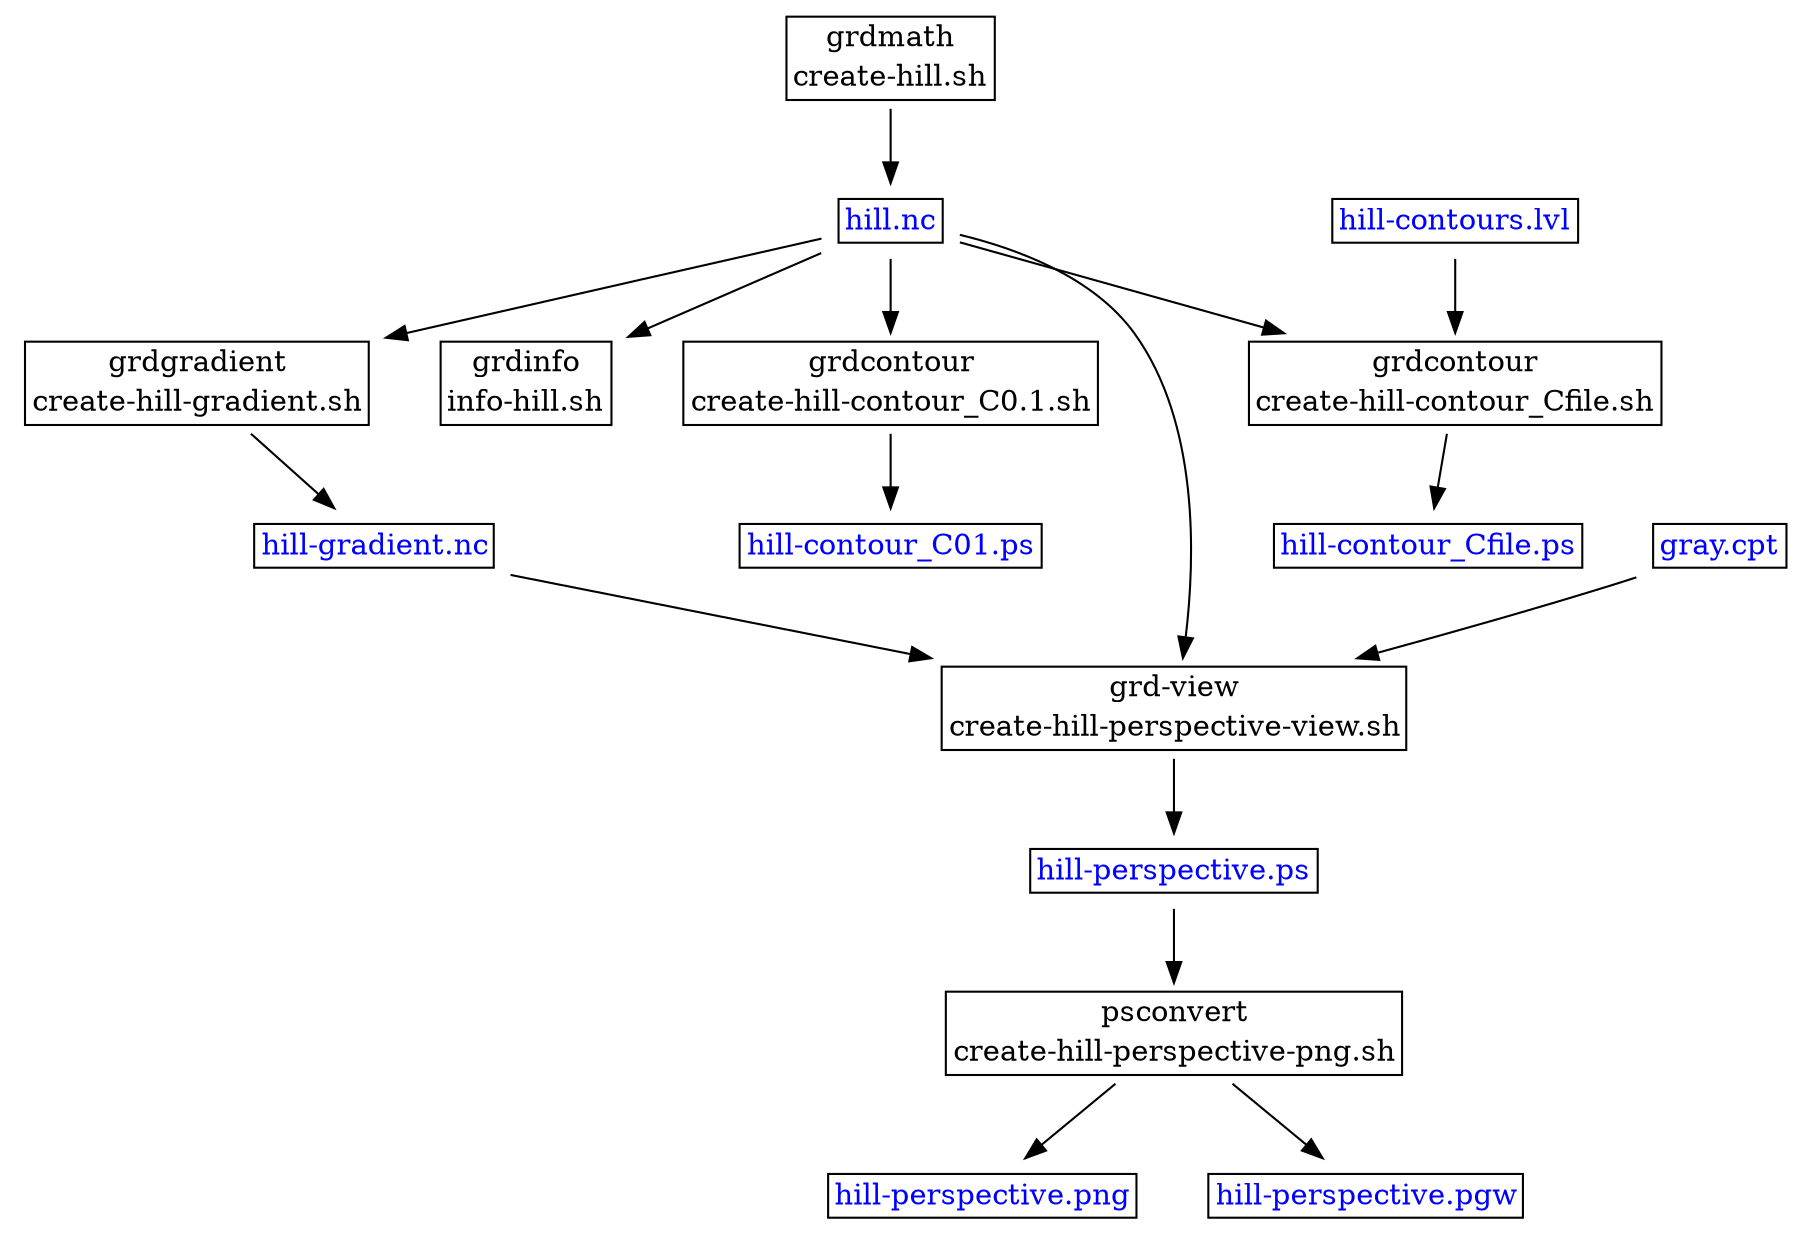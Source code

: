 digraph R {

  node [shape=plaintext];

  grdmath_create_hill_sh [
    label=<
      <table border="1" cellborder="0" cellspacing="0">
           <tr><td>grdmath</td></tr>
           <tr><td>create-hill.sh</td></tr>
      </table>
    >];

  hill_nc [
    label=<
      <table border="1" cellborder="0" cellspacing="0">
           <tr><td><font color="#0000ff">hill.nc</font></td></tr>
      </table>
    >];

 grdinfo_info_hill [
 label=<
      <table border="1" cellborder="0" cellspacing="0">
           <tr><td>grdinfo</td></tr>
           <tr><td>info-hill.sh</td></tr>
      </table>
    >
  ];

  grdgradient_create_hill_gradient [
    label=<
      <table border="1" cellborder="0" cellspacing="0">
           <tr><td>grdgradient</td></tr>
           <tr><td>create-hill-gradient.sh</td></tr>
      </table>
    >];

  gray_cpt [
    label=<
      <table border="1" cellborder="0" cellspacing="0">
           <tr><td><font color="#0000ff">gray.cpt</font></td></tr>
      </table>
    >];

  hill_gradient_nc [
    label=<
      <table border="1" cellborder="0" cellspacing="0">
           <tr><td><font color="#0000ff">hill-gradient.nc</font></td></tr>
      </table>
    >];

  hill_contours_lvl [
    label=<
      <table border="1" cellborder="0" cellspacing="0">
           <tr><td><font color="#0000ff">hill-contours.lvl</font></td></tr>
      </table>
    >];

  grdcontour_create_hill_contour_Cfile_sh [
    label=<
      <table border="1" cellborder="0" cellspacing="0">
           <tr><td>grdcontour</td></tr>
           <tr><td>create-hill-contour_Cfile.sh</td></tr>
      </table>
    >];

  grdcontour_create_hill_contour_C01 [
    label=<
      <table border="1" cellborder="0" cellspacing="0">
           <tr><td>grdcontour</td></tr>
           <tr><td>create-hill-contour_C0.1.sh</td></tr>
      </table>
    >];

  hill_contour_Cfile_ps [
    label=<
      <table border="1" cellborder="0" cellspacing="0">
           <tr><td><font color="#0000ff">hill-contour_Cfile.ps</font></td></tr>
      </table>
    >];

  hill_contour_C01_ps [
    label=<
      <table border="1" cellborder="0" cellspacing="0">
           <tr><td><font color="#0000ff">hill-contour_C01.ps</font></td></tr>
      </table>
    >];


  grdview_create_hill_perspective_view [
    label=<
      <table border="1" cellborder="0" cellspacing="0">
           <tr><td>grd-view</td></tr>
           <tr><td>create-hill-perspective-view.sh</td></tr>
      </table>
    >];

  hill_perspective_ps [
    label=<
      <table border="1" cellborder="0" cellspacing="0">
           <tr><td><font color="#0000ff">hill-perspective.ps</font></td></tr>
      </table>
    >];

  psconvert_create_hill_perspective_png [
    label=<
      <table border="1" cellborder="0" cellspacing="0">
           <tr><td>psconvert</td></tr>
           <tr><td>create-hill-perspective-png.sh</td></tr>
      </table>
    >];

  hill_perspective_png [
    label=<
      <table border="1" cellborder="0" cellspacing="0">
           <tr><td><font color="#0000ff">hill-perspective.png</font></td></tr>
      </table>
    >];

  hill_perspective_pgw [
    label=<
      <table border="1" cellborder="0" cellspacing="0">
           <tr><td><font color="#0000ff">hill-perspective.pgw</font></td></tr>
      </table>
    >];


  grdmath_create_hill_sh -> hill_nc;

  hill_nc -> grdinfo_info_hill;

  hill_nc -> grdgradient_create_hill_gradient;

  grdgradient_create_hill_gradient -> hill_gradient_nc;

  hill_nc           -> grdcontour_create_hill_contour_Cfile_sh;
  hill_contours_lvl -> grdcontour_create_hill_contour_Cfile_sh;
  grdcontour_create_hill_contour_Cfile_sh -> hill_contour_Cfile_ps;

  hill_nc           -> grdcontour_create_hill_contour_C01;
  grdcontour_create_hill_contour_C01 -> hill_contour_C01_ps;

  hill_nc          -> grdview_create_hill_perspective_view;
  hill_gradient_nc -> grdview_create_hill_perspective_view;
  gray_cpt         -> grdview_create_hill_perspective_view;
  grdview_create_hill_perspective_view -> hill_perspective_ps;

  hill_perspective_ps -> psconvert_create_hill_perspective_png
  psconvert_create_hill_perspective_png -> hill_perspective_png;
  psconvert_create_hill_perspective_png -> hill_perspective_pgw;


}
